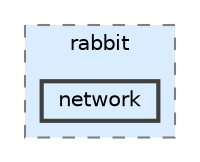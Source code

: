 digraph "C:/Users/thecy/Development/Libraries/rabbit/include/rabbit/network"
{
 // LATEX_PDF_SIZE
  bgcolor="transparent";
  edge [fontname=Helvetica,fontsize=10,labelfontname=Helvetica,labelfontsize=10];
  node [fontname=Helvetica,fontsize=10,shape=box,height=0.2,width=0.4];
  compound=true
  subgraph clusterdir_c4dc8b4a447c210691c516bd52d2ecf6 {
    graph [ bgcolor="#daedff", pencolor="grey50", label="rabbit", fontname=Helvetica,fontsize=10 style="filled,dashed", URL="dir_c4dc8b4a447c210691c516bd52d2ecf6.html",tooltip=""]
  dir_7bfe82a62c933695662978ad6842ac7e [label="network", fillcolor="#daedff", color="grey25", style="filled,bold", URL="dir_7bfe82a62c933695662978ad6842ac7e.html",tooltip=""];
  }
}
